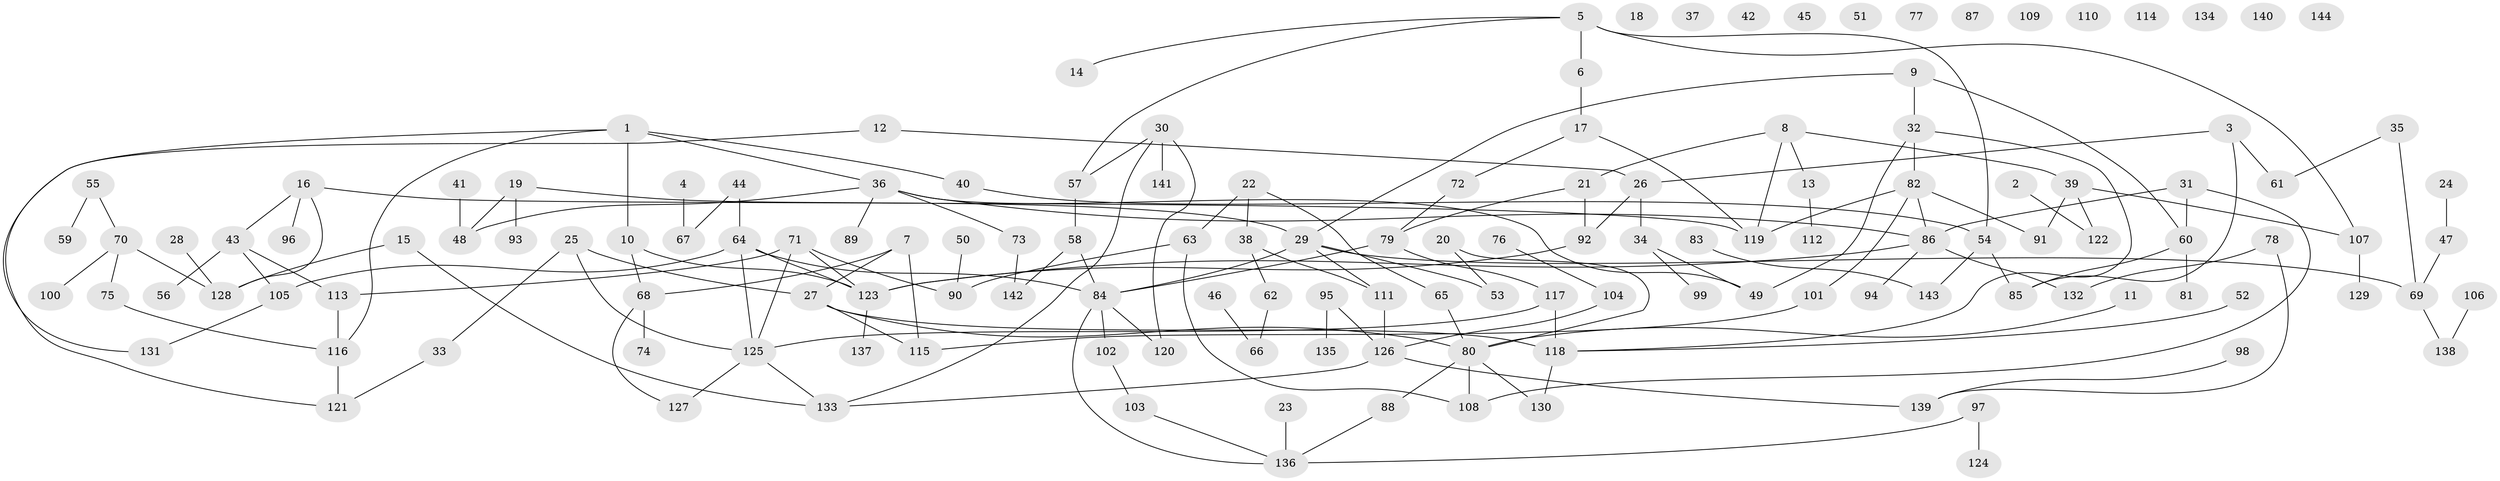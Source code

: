 // Generated by graph-tools (version 1.1) at 2025/33/03/09/25 02:33:38]
// undirected, 144 vertices, 175 edges
graph export_dot {
graph [start="1"]
  node [color=gray90,style=filled];
  1;
  2;
  3;
  4;
  5;
  6;
  7;
  8;
  9;
  10;
  11;
  12;
  13;
  14;
  15;
  16;
  17;
  18;
  19;
  20;
  21;
  22;
  23;
  24;
  25;
  26;
  27;
  28;
  29;
  30;
  31;
  32;
  33;
  34;
  35;
  36;
  37;
  38;
  39;
  40;
  41;
  42;
  43;
  44;
  45;
  46;
  47;
  48;
  49;
  50;
  51;
  52;
  53;
  54;
  55;
  56;
  57;
  58;
  59;
  60;
  61;
  62;
  63;
  64;
  65;
  66;
  67;
  68;
  69;
  70;
  71;
  72;
  73;
  74;
  75;
  76;
  77;
  78;
  79;
  80;
  81;
  82;
  83;
  84;
  85;
  86;
  87;
  88;
  89;
  90;
  91;
  92;
  93;
  94;
  95;
  96;
  97;
  98;
  99;
  100;
  101;
  102;
  103;
  104;
  105;
  106;
  107;
  108;
  109;
  110;
  111;
  112;
  113;
  114;
  115;
  116;
  117;
  118;
  119;
  120;
  121;
  122;
  123;
  124;
  125;
  126;
  127;
  128;
  129;
  130;
  131;
  132;
  133;
  134;
  135;
  136;
  137;
  138;
  139;
  140;
  141;
  142;
  143;
  144;
  1 -- 10;
  1 -- 36;
  1 -- 40;
  1 -- 116;
  1 -- 131;
  2 -- 122;
  3 -- 26;
  3 -- 61;
  3 -- 85;
  4 -- 67;
  5 -- 6;
  5 -- 14;
  5 -- 54;
  5 -- 57;
  5 -- 107;
  6 -- 17;
  7 -- 27;
  7 -- 68;
  7 -- 115;
  8 -- 13;
  8 -- 21;
  8 -- 39;
  8 -- 119;
  9 -- 29;
  9 -- 32;
  9 -- 60;
  10 -- 68;
  10 -- 123;
  11 -- 80;
  12 -- 26;
  12 -- 121;
  13 -- 112;
  15 -- 128;
  15 -- 133;
  16 -- 43;
  16 -- 96;
  16 -- 119;
  16 -- 128;
  17 -- 72;
  17 -- 119;
  19 -- 29;
  19 -- 48;
  19 -- 93;
  20 -- 53;
  20 -- 80;
  21 -- 79;
  21 -- 92;
  22 -- 38;
  22 -- 63;
  22 -- 65;
  23 -- 136;
  24 -- 47;
  25 -- 27;
  25 -- 33;
  25 -- 125;
  26 -- 34;
  26 -- 92;
  27 -- 80;
  27 -- 115;
  27 -- 118;
  28 -- 128;
  29 -- 53;
  29 -- 69;
  29 -- 84;
  29 -- 111;
  30 -- 57;
  30 -- 120;
  30 -- 133;
  30 -- 141;
  31 -- 60;
  31 -- 86;
  31 -- 108;
  32 -- 49;
  32 -- 82;
  32 -- 118;
  33 -- 121;
  34 -- 49;
  34 -- 99;
  35 -- 61;
  35 -- 69;
  36 -- 48;
  36 -- 49;
  36 -- 73;
  36 -- 86;
  36 -- 89;
  38 -- 62;
  38 -- 111;
  39 -- 91;
  39 -- 107;
  39 -- 122;
  40 -- 54;
  41 -- 48;
  43 -- 56;
  43 -- 105;
  43 -- 113;
  44 -- 64;
  44 -- 67;
  46 -- 66;
  47 -- 69;
  50 -- 90;
  52 -- 118;
  54 -- 85;
  54 -- 143;
  55 -- 59;
  55 -- 70;
  57 -- 58;
  58 -- 84;
  58 -- 142;
  60 -- 81;
  60 -- 85;
  62 -- 66;
  63 -- 90;
  63 -- 108;
  64 -- 84;
  64 -- 105;
  64 -- 123;
  64 -- 125;
  65 -- 80;
  68 -- 74;
  68 -- 127;
  69 -- 138;
  70 -- 75;
  70 -- 100;
  70 -- 128;
  71 -- 90;
  71 -- 113;
  71 -- 123;
  71 -- 125;
  72 -- 79;
  73 -- 142;
  75 -- 116;
  76 -- 104;
  78 -- 132;
  78 -- 139;
  79 -- 84;
  79 -- 117;
  80 -- 88;
  80 -- 108;
  80 -- 130;
  82 -- 86;
  82 -- 91;
  82 -- 101;
  82 -- 119;
  83 -- 143;
  84 -- 102;
  84 -- 120;
  84 -- 136;
  86 -- 94;
  86 -- 123;
  86 -- 132;
  88 -- 136;
  92 -- 123;
  95 -- 126;
  95 -- 135;
  97 -- 124;
  97 -- 136;
  98 -- 139;
  101 -- 115;
  102 -- 103;
  103 -- 136;
  104 -- 126;
  105 -- 131;
  106 -- 138;
  107 -- 129;
  111 -- 126;
  113 -- 116;
  116 -- 121;
  117 -- 118;
  117 -- 125;
  118 -- 130;
  123 -- 137;
  125 -- 127;
  125 -- 133;
  126 -- 133;
  126 -- 139;
}
